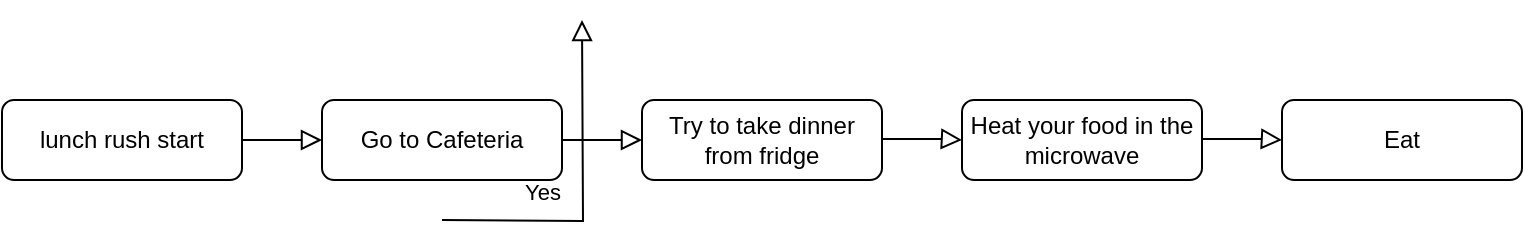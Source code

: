 <mxfile version="16.2.4" type="device"><diagram id="C5RBs43oDa-KdzZeNtuy" name="Page-1"><mxGraphModel dx="918" dy="470" grid="1" gridSize="10" guides="1" tooltips="1" connect="1" arrows="1" fold="1" page="1" pageScale="1" pageWidth="827" pageHeight="1169" math="0" shadow="0"><root><mxCell id="WIyWlLk6GJQsqaUBKTNV-0"/><mxCell id="WIyWlLk6GJQsqaUBKTNV-1" parent="WIyWlLk6GJQsqaUBKTNV-0"/><mxCell id="WIyWlLk6GJQsqaUBKTNV-2" value="" style="rounded=0;html=1;jettySize=auto;orthogonalLoop=1;fontSize=11;endArrow=block;endFill=0;endSize=8;strokeWidth=1;shadow=0;labelBackgroundColor=none;edgeStyle=orthogonalEdgeStyle;exitX=1;exitY=0.5;exitDx=0;exitDy=0;" parent="WIyWlLk6GJQsqaUBKTNV-1" source="WIyWlLk6GJQsqaUBKTNV-3" edge="1"><mxGeometry relative="1" as="geometry"><mxPoint x="180" y="100" as="targetPoint"/></mxGeometry></mxCell><mxCell id="WIyWlLk6GJQsqaUBKTNV-3" value="lunch rush start" style="rounded=1;whiteSpace=wrap;html=1;fontSize=12;glass=0;strokeWidth=1;shadow=0;" parent="WIyWlLk6GJQsqaUBKTNV-1" vertex="1"><mxGeometry x="20" y="80" width="120" height="40" as="geometry"/></mxCell><mxCell id="WIyWlLk6GJQsqaUBKTNV-5" value="&lt;div&gt;Yes&lt;br&gt;&lt;/div&gt;" style="edgeStyle=orthogonalEdgeStyle;rounded=0;html=1;jettySize=auto;orthogonalLoop=1;fontSize=11;endArrow=block;endFill=0;endSize=8;strokeWidth=1;shadow=0;labelBackgroundColor=none;exitX=0.5;exitY=1;exitDx=0;exitDy=0;entryX=0.5;entryY=0;entryDx=0;entryDy=0;" parent="WIyWlLk6GJQsqaUBKTNV-1" target="WIyWlLk6GJQsqaUBKTNV-7" edge="1"><mxGeometry y="20" relative="1" as="geometry"><mxPoint as="offset"/><mxPoint x="310" y="40" as="targetPoint"/><mxPoint x="240" y="140" as="sourcePoint"/></mxGeometry></mxCell><mxCell id="FyB47IT65BL3Hwf2nGmj-3" value="Go to Cafeteria" style="rounded=1;whiteSpace=wrap;html=1;fontSize=12;glass=0;strokeWidth=1;shadow=0;" parent="WIyWlLk6GJQsqaUBKTNV-1" vertex="1"><mxGeometry x="180" y="80" width="120" height="40" as="geometry"/></mxCell><mxCell id="FyB47IT65BL3Hwf2nGmj-6" value="" style="rounded=0;html=1;jettySize=auto;orthogonalLoop=1;fontSize=11;endArrow=block;endFill=0;endSize=8;strokeWidth=1;shadow=0;labelBackgroundColor=none;edgeStyle=orthogonalEdgeStyle;exitX=1;exitY=0.5;exitDx=0;exitDy=0;entryX=0;entryY=0.5;entryDx=0;entryDy=0;" parent="WIyWlLk6GJQsqaUBKTNV-1" source="FyB47IT65BL3Hwf2nGmj-3" target="FyB47IT65BL3Hwf2nGmj-14" edge="1"><mxGeometry y="20" relative="1" as="geometry"><mxPoint as="offset"/><mxPoint x="310" y="110" as="sourcePoint"/><mxPoint x="390" y="100" as="targetPoint"/><Array as="points"/></mxGeometry></mxCell><mxCell id="FyB47IT65BL3Hwf2nGmj-14" value="Try to take dinner from fridge" style="rounded=1;whiteSpace=wrap;html=1;fontSize=12;glass=0;strokeWidth=1;shadow=0;" parent="WIyWlLk6GJQsqaUBKTNV-1" vertex="1"><mxGeometry x="340" y="80" width="120" height="40" as="geometry"/></mxCell><mxCell id="FyB47IT65BL3Hwf2nGmj-32" value="Eat" style="rounded=1;whiteSpace=wrap;html=1;fontSize=12;glass=0;strokeWidth=1;shadow=0;" parent="WIyWlLk6GJQsqaUBKTNV-1" vertex="1"><mxGeometry x="660" y="80" width="120" height="40" as="geometry"/></mxCell><mxCell id="FyB47IT65BL3Hwf2nGmj-42" value="&lt;div&gt;Heat your food in the&lt;/div&gt;&lt;div&gt;microwave&lt;br&gt;&lt;/div&gt;" style="rounded=1;whiteSpace=wrap;html=1;fontSize=12;glass=0;strokeWidth=1;shadow=0;" parent="WIyWlLk6GJQsqaUBKTNV-1" vertex="1"><mxGeometry x="500" y="80" width="120" height="40" as="geometry"/></mxCell><mxCell id="EdTNZ9TdZbz5-qTONFwz-2" value="" style="rounded=0;html=1;jettySize=auto;orthogonalLoop=1;fontSize=11;endArrow=block;endFill=0;endSize=8;strokeWidth=1;shadow=0;labelBackgroundColor=none;edgeStyle=orthogonalEdgeStyle;exitX=1;exitY=0.5;exitDx=0;exitDy=0;" edge="1" parent="WIyWlLk6GJQsqaUBKTNV-1"><mxGeometry y="20" relative="1" as="geometry"><mxPoint as="offset"/><mxPoint x="460" y="99.5" as="sourcePoint"/><mxPoint x="500" y="100" as="targetPoint"/><Array as="points"><mxPoint x="490" y="100"/><mxPoint x="490" y="100"/></Array></mxGeometry></mxCell><mxCell id="EdTNZ9TdZbz5-qTONFwz-3" value="" style="rounded=0;html=1;jettySize=auto;orthogonalLoop=1;fontSize=11;endArrow=block;endFill=0;endSize=8;strokeWidth=1;shadow=0;labelBackgroundColor=none;edgeStyle=orthogonalEdgeStyle;exitX=1;exitY=0.5;exitDx=0;exitDy=0;" edge="1" parent="WIyWlLk6GJQsqaUBKTNV-1"><mxGeometry y="20" relative="1" as="geometry"><mxPoint as="offset"/><mxPoint x="620" y="99.5" as="sourcePoint"/><mxPoint x="660" y="100" as="targetPoint"/><Array as="points"><mxPoint x="650" y="100"/><mxPoint x="650" y="100"/></Array></mxGeometry></mxCell></root></mxGraphModel></diagram></mxfile>
